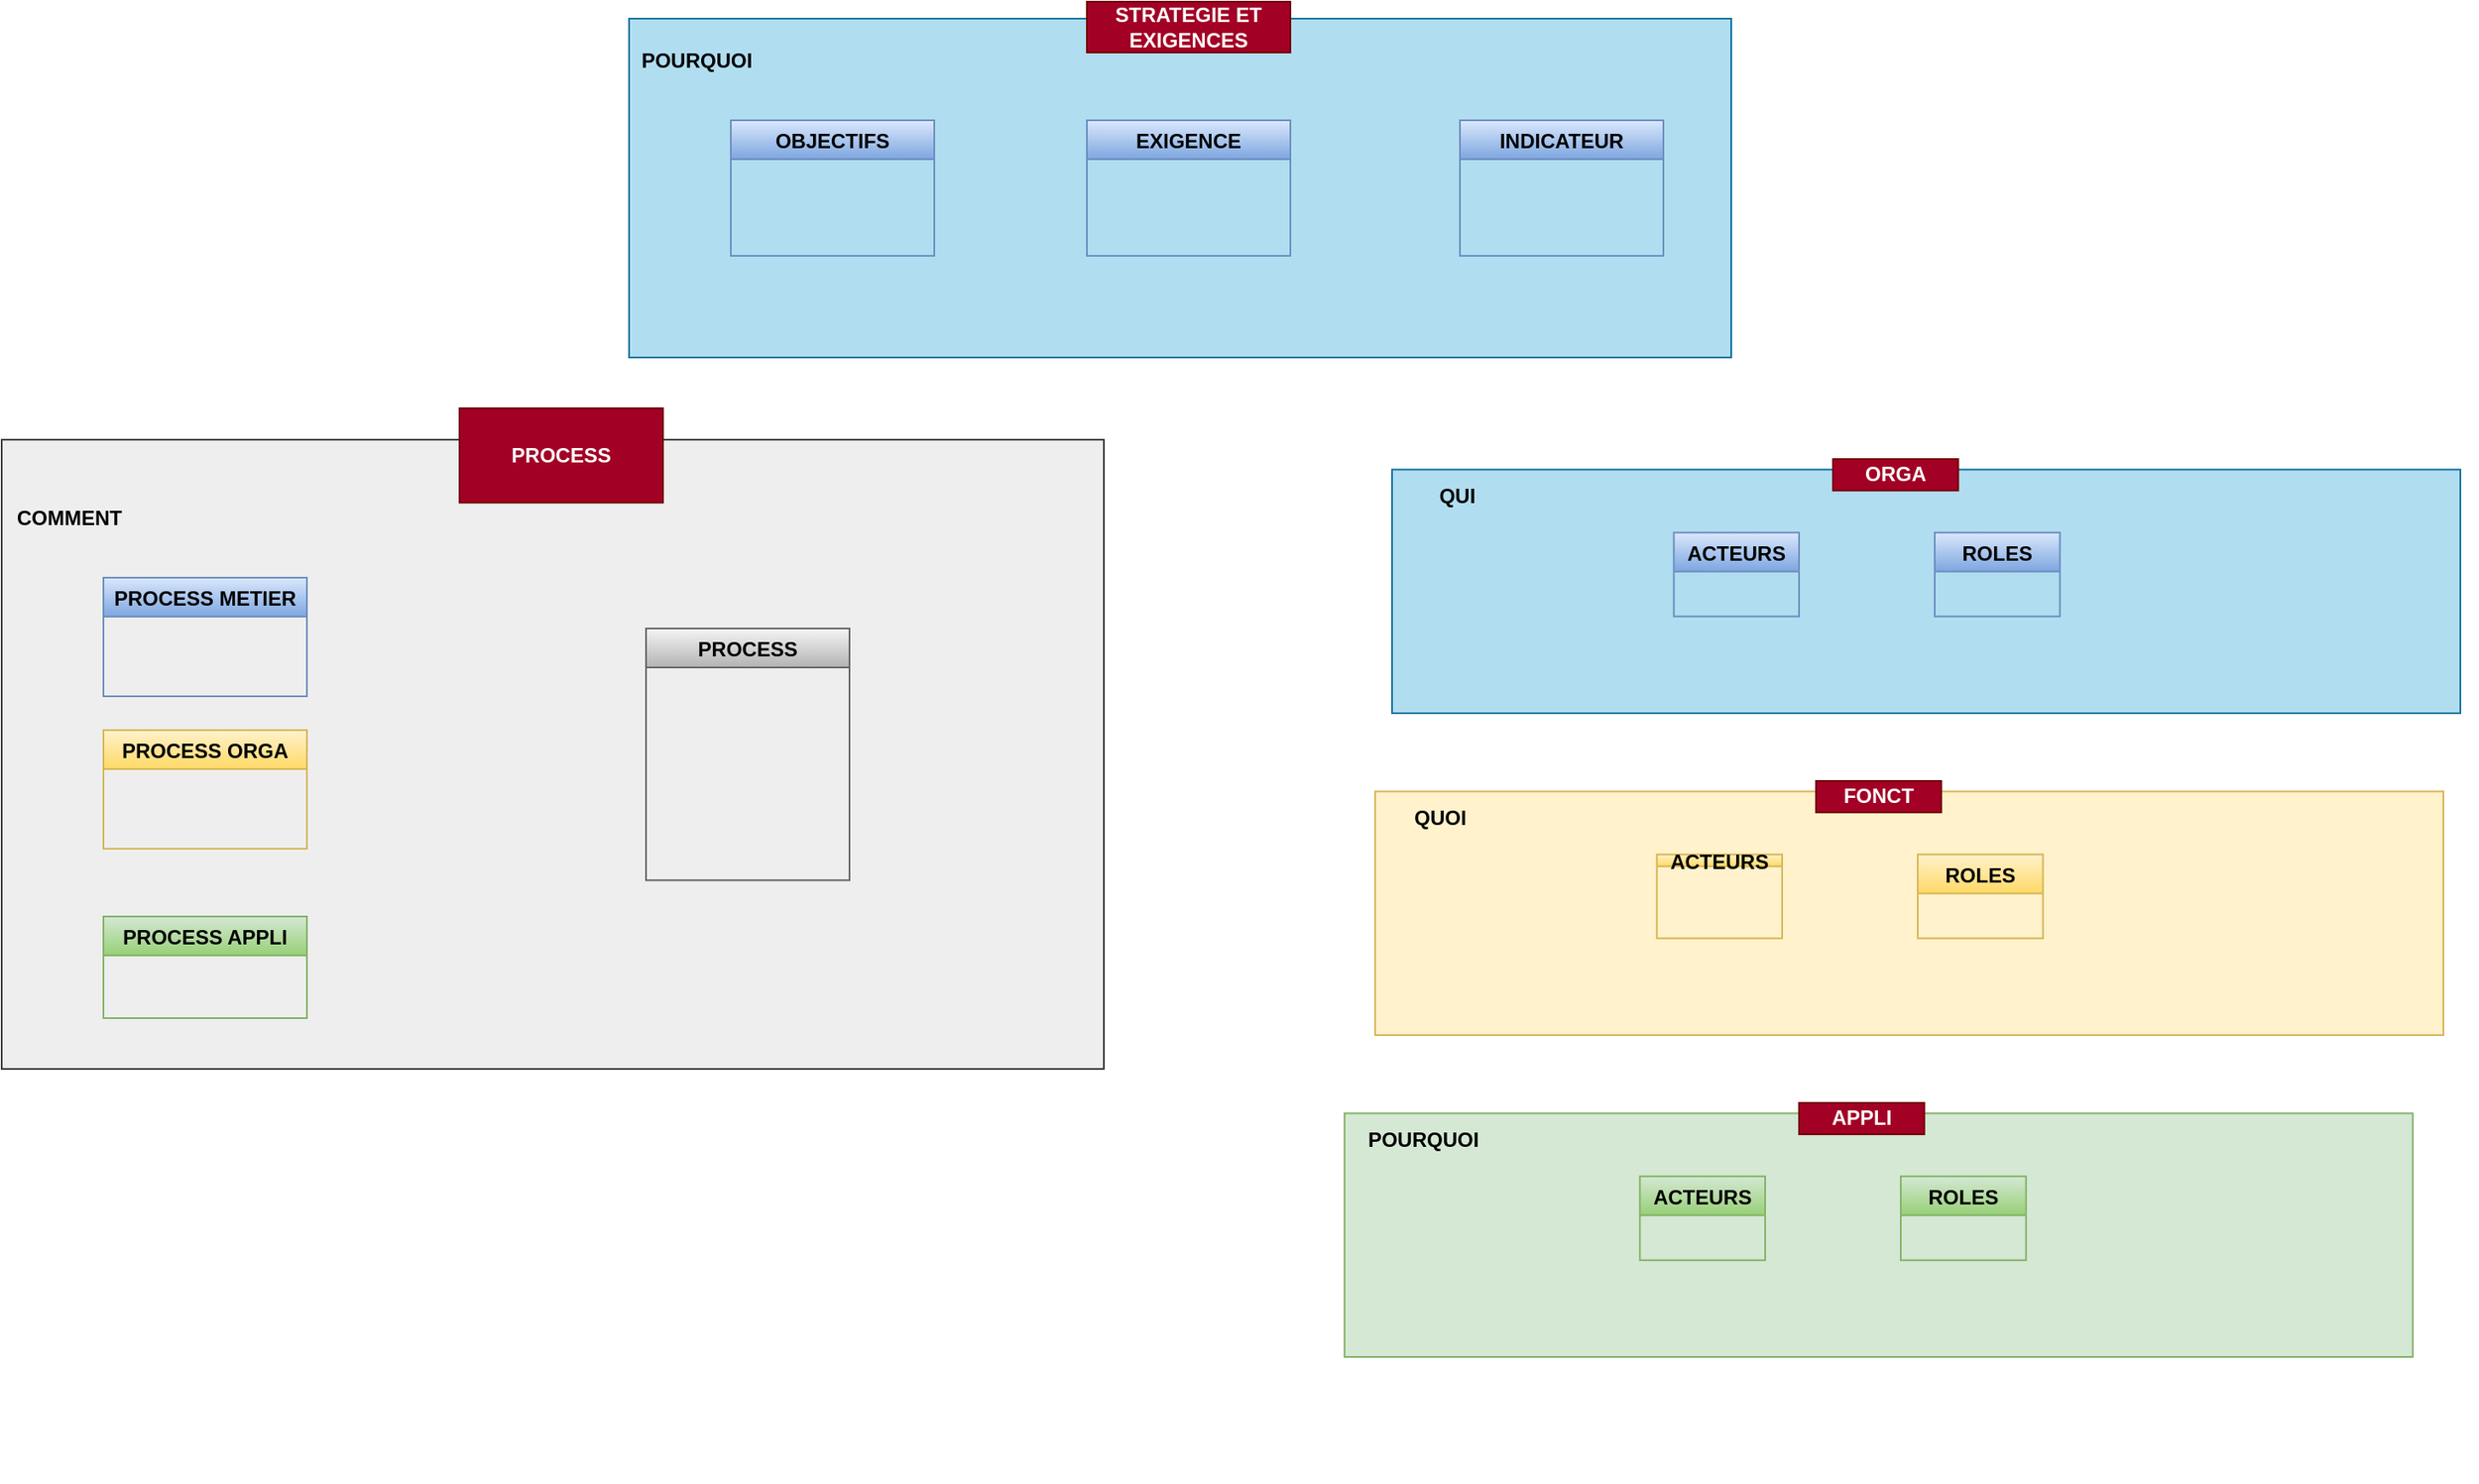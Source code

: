 <mxfile version="20.0.3" type="github">
  <diagram id="PzaS7Cvm87Z2mUAsM-II" name="Page-1">
    <mxGraphModel dx="1117" dy="733" grid="1" gridSize="10" guides="1" tooltips="1" connect="1" arrows="1" fold="1" page="1" pageScale="1" pageWidth="3300" pageHeight="2339" math="0" shadow="0">
      <root>
        <mxCell id="0" />
        <mxCell id="1" parent="0" />
        <mxCell id="14JgoHSSiJnf4LtQ8wiu-7" value="" style="group" vertex="1" connectable="0" parent="1">
          <mxGeometry x="560" y="20" width="650" height="210" as="geometry" />
        </mxCell>
        <mxCell id="14JgoHSSiJnf4LtQ8wiu-1" value="" style="rounded=0;whiteSpace=wrap;html=1;fillColor=#b1ddf0;strokeColor=#10739e;container=0;" vertex="1" parent="14JgoHSSiJnf4LtQ8wiu-7">
          <mxGeometry y="10" width="650" height="200" as="geometry" />
        </mxCell>
        <mxCell id="14JgoHSSiJnf4LtQ8wiu-2" value="OBJECTIFS" style="swimlane;fillColor=#dae8fc;strokeColor=#6c8ebf;gradientColor=#7ea6e0;" vertex="1" parent="14JgoHSSiJnf4LtQ8wiu-7">
          <mxGeometry x="60" y="70" width="120" height="80" as="geometry">
            <mxRectangle x="30" y="120" width="110" height="30" as="alternateBounds" />
          </mxGeometry>
        </mxCell>
        <mxCell id="14JgoHSSiJnf4LtQ8wiu-3" value="EXIGENCE" style="swimlane;fillColor=#dae8fc;strokeColor=#6c8ebf;gradientColor=#7ea6e0;" vertex="1" parent="14JgoHSSiJnf4LtQ8wiu-7">
          <mxGeometry x="270" y="70" width="120" height="80" as="geometry" />
        </mxCell>
        <mxCell id="14JgoHSSiJnf4LtQ8wiu-4" value="INDICATEUR" style="swimlane;fillColor=#dae8fc;strokeColor=#6c8ebf;gradientColor=#7ea6e0;" vertex="1" parent="14JgoHSSiJnf4LtQ8wiu-7">
          <mxGeometry x="490" y="70" width="120" height="80" as="geometry" />
        </mxCell>
        <mxCell id="14JgoHSSiJnf4LtQ8wiu-5" value="POURQUOI" style="text;html=1;align=center;verticalAlign=middle;whiteSpace=wrap;rounded=0;fontStyle=1" vertex="1" parent="14JgoHSSiJnf4LtQ8wiu-7">
          <mxGeometry x="10" y="20" width="60" height="30" as="geometry" />
        </mxCell>
        <mxCell id="14JgoHSSiJnf4LtQ8wiu-6" value="STRATEGIE ET EXIGENCES" style="rounded=0;whiteSpace=wrap;html=1;fillColor=#a20025;fontColor=#ffffff;strokeColor=#6F0000;fontStyle=1" vertex="1" parent="14JgoHSSiJnf4LtQ8wiu-7">
          <mxGeometry x="270" width="120" height="30" as="geometry" />
        </mxCell>
        <mxCell id="14JgoHSSiJnf4LtQ8wiu-8" value="" style="group" vertex="1" connectable="0" parent="1">
          <mxGeometry x="190" y="260" width="650" height="390" as="geometry" />
        </mxCell>
        <mxCell id="14JgoHSSiJnf4LtQ8wiu-9" value="" style="rounded=0;whiteSpace=wrap;html=1;fillColor=#eeeeee;strokeColor=#36393d;container=0;" vertex="1" parent="14JgoHSSiJnf4LtQ8wiu-8">
          <mxGeometry y="18.571" width="650" height="371.429" as="geometry" />
        </mxCell>
        <mxCell id="14JgoHSSiJnf4LtQ8wiu-10" value="PROCESS METIER" style="swimlane;fillColor=#dae8fc;strokeColor=#6c8ebf;gradientColor=#7ea6e0;" vertex="1" parent="14JgoHSSiJnf4LtQ8wiu-8">
          <mxGeometry x="60" y="100" width="120" height="70" as="geometry">
            <mxRectangle x="30" y="120" width="110" height="30" as="alternateBounds" />
          </mxGeometry>
        </mxCell>
        <mxCell id="14JgoHSSiJnf4LtQ8wiu-11" value="PROCESS ORGA" style="swimlane;fillColor=#fff2cc;strokeColor=#d6b656;gradientColor=#ffd966;" vertex="1" parent="14JgoHSSiJnf4LtQ8wiu-8">
          <mxGeometry x="60" y="190" width="120" height="70" as="geometry" />
        </mxCell>
        <mxCell id="14JgoHSSiJnf4LtQ8wiu-12" value="PROCESS APPLI" style="swimlane;fillColor=#d5e8d4;strokeColor=#82b366;gradientColor=#97d077;" vertex="1" parent="14JgoHSSiJnf4LtQ8wiu-8">
          <mxGeometry x="60" y="300" width="120" height="60" as="geometry" />
        </mxCell>
        <mxCell id="14JgoHSSiJnf4LtQ8wiu-13" value="COMMENT" style="text;html=1;align=center;verticalAlign=middle;whiteSpace=wrap;rounded=0;fontStyle=1" vertex="1" parent="14JgoHSSiJnf4LtQ8wiu-8">
          <mxGeometry x="10" y="37.143" width="60" height="55.714" as="geometry" />
        </mxCell>
        <mxCell id="14JgoHSSiJnf4LtQ8wiu-14" value="PROCESS" style="rounded=0;whiteSpace=wrap;html=1;fillColor=#a20025;fontColor=#ffffff;strokeColor=#6F0000;fontStyle=1" vertex="1" parent="14JgoHSSiJnf4LtQ8wiu-8">
          <mxGeometry x="270" width="120" height="55.714" as="geometry" />
        </mxCell>
        <mxCell id="14JgoHSSiJnf4LtQ8wiu-15" value="PROCESS" style="swimlane;fillColor=#f5f5f5;strokeColor=#666666;gradientColor=#b3b3b3;" vertex="1" parent="14JgoHSSiJnf4LtQ8wiu-8">
          <mxGeometry x="380" y="129.996" width="120" height="148.571" as="geometry" />
        </mxCell>
        <mxCell id="14JgoHSSiJnf4LtQ8wiu-16" value="" style="group" vertex="1" connectable="0" parent="1">
          <mxGeometry x="1010" y="290" width="640" height="530" as="geometry" />
        </mxCell>
        <mxCell id="14JgoHSSiJnf4LtQ8wiu-17" value="" style="rounded=0;whiteSpace=wrap;html=1;fillColor=#b1ddf0;strokeColor=#10739e;container=0;" vertex="1" parent="14JgoHSSiJnf4LtQ8wiu-16">
          <mxGeometry y="6.19" width="630" height="143.81" as="geometry" />
        </mxCell>
        <mxCell id="14JgoHSSiJnf4LtQ8wiu-19" value="ACTEURS" style="swimlane;fillColor=#dae8fc;strokeColor=#6c8ebf;gradientColor=#7ea6e0;" vertex="1" parent="14JgoHSSiJnf4LtQ8wiu-16">
          <mxGeometry x="166.154" y="43.333" width="73.846" height="49.524" as="geometry" />
        </mxCell>
        <mxCell id="14JgoHSSiJnf4LtQ8wiu-20" value="ROLES" style="swimlane;fillColor=#dae8fc;strokeColor=#6c8ebf;gradientColor=#7ea6e0;" vertex="1" parent="14JgoHSSiJnf4LtQ8wiu-16">
          <mxGeometry x="319.998" y="43.333" width="73.846" height="49.524" as="geometry" />
        </mxCell>
        <mxCell id="14JgoHSSiJnf4LtQ8wiu-21" value="QUI" style="text;html=1;align=center;verticalAlign=middle;whiteSpace=wrap;rounded=0;fontStyle=1" vertex="1" parent="14JgoHSSiJnf4LtQ8wiu-16">
          <mxGeometry x="20.004" y="12.381" width="36.923" height="18.571" as="geometry" />
        </mxCell>
        <mxCell id="14JgoHSSiJnf4LtQ8wiu-22" value="ORGA" style="rounded=0;whiteSpace=wrap;html=1;fillColor=#a20025;fontColor=#ffffff;strokeColor=#6F0000;fontStyle=1" vertex="1" parent="14JgoHSSiJnf4LtQ8wiu-16">
          <mxGeometry x="260.004" width="73.846" height="18.571" as="geometry" />
        </mxCell>
        <mxCell id="14JgoHSSiJnf4LtQ8wiu-28" value="" style="group" vertex="1" connectable="0" parent="14JgoHSSiJnf4LtQ8wiu-16">
          <mxGeometry x="-10" y="190" width="640" height="340" as="geometry" />
        </mxCell>
        <mxCell id="14JgoHSSiJnf4LtQ8wiu-29" value="" style="rounded=0;whiteSpace=wrap;html=1;fillColor=#fff2cc;strokeColor=#d6b656;container=0;" vertex="1" parent="14JgoHSSiJnf4LtQ8wiu-28">
          <mxGeometry y="6.19" width="630" height="143.81" as="geometry" />
        </mxCell>
        <mxCell id="14JgoHSSiJnf4LtQ8wiu-30" value="ACTEURS" style="swimlane;fillColor=#fff2cc;strokeColor=#d6b656;gradientColor=#ffd966;startSize=7;" vertex="1" parent="14JgoHSSiJnf4LtQ8wiu-28">
          <mxGeometry x="166.154" y="43.333" width="73.846" height="49.524" as="geometry" />
        </mxCell>
        <mxCell id="14JgoHSSiJnf4LtQ8wiu-31" value="ROLES" style="swimlane;fillColor=#fff2cc;strokeColor=#d6b656;gradientColor=#ffd966;" vertex="1" parent="14JgoHSSiJnf4LtQ8wiu-28">
          <mxGeometry x="319.998" y="43.333" width="73.846" height="49.524" as="geometry" />
        </mxCell>
        <mxCell id="14JgoHSSiJnf4LtQ8wiu-32" value="QUOI" style="text;html=1;align=center;verticalAlign=middle;whiteSpace=wrap;rounded=0;fontStyle=1" vertex="1" parent="14JgoHSSiJnf4LtQ8wiu-28">
          <mxGeometry x="20.004" y="12.381" width="36.923" height="18.571" as="geometry" />
        </mxCell>
        <mxCell id="14JgoHSSiJnf4LtQ8wiu-33" value="FONCT" style="rounded=0;whiteSpace=wrap;html=1;fillColor=#a20025;fontColor=#ffffff;strokeColor=#6F0000;fontStyle=1" vertex="1" parent="14JgoHSSiJnf4LtQ8wiu-28">
          <mxGeometry x="260.004" width="73.846" height="18.571" as="geometry" />
        </mxCell>
        <mxCell id="14JgoHSSiJnf4LtQ8wiu-35" value="" style="rounded=0;whiteSpace=wrap;html=1;fillColor=#d5e8d4;strokeColor=#82b366;container=0;" vertex="1" parent="14JgoHSSiJnf4LtQ8wiu-28">
          <mxGeometry x="-18.07" y="196.19" width="630" height="143.81" as="geometry" />
        </mxCell>
        <mxCell id="14JgoHSSiJnf4LtQ8wiu-34" value="" style="group" vertex="1" connectable="0" parent="1">
          <mxGeometry x="990" y="670" width="640" height="223.81" as="geometry" />
        </mxCell>
        <mxCell id="14JgoHSSiJnf4LtQ8wiu-36" value="ACTEURS" style="swimlane;fillColor=#d5e8d4;strokeColor=#82b366;gradientColor=#97d077;" vertex="1" parent="14JgoHSSiJnf4LtQ8wiu-34">
          <mxGeometry x="166.154" y="43.333" width="73.846" height="49.524" as="geometry" />
        </mxCell>
        <mxCell id="14JgoHSSiJnf4LtQ8wiu-37" value="ROLES" style="swimlane;fillColor=#d5e8d4;strokeColor=#82b366;gradientColor=#97d077;" vertex="1" parent="14JgoHSSiJnf4LtQ8wiu-34">
          <mxGeometry x="319.998" y="43.333" width="73.846" height="49.524" as="geometry" />
        </mxCell>
        <mxCell id="14JgoHSSiJnf4LtQ8wiu-38" value="POURQUOI" style="text;html=1;align=center;verticalAlign=middle;whiteSpace=wrap;rounded=0;fontStyle=1" vertex="1" parent="14JgoHSSiJnf4LtQ8wiu-34">
          <mxGeometry x="20.004" y="12.381" width="36.923" height="18.571" as="geometry" />
        </mxCell>
        <mxCell id="14JgoHSSiJnf4LtQ8wiu-39" value="APPLI" style="rounded=0;whiteSpace=wrap;html=1;fillColor=#a20025;fontColor=#ffffff;strokeColor=#6F0000;fontStyle=1" vertex="1" parent="14JgoHSSiJnf4LtQ8wiu-34">
          <mxGeometry x="260.004" width="73.846" height="18.571" as="geometry" />
        </mxCell>
      </root>
    </mxGraphModel>
  </diagram>
</mxfile>
